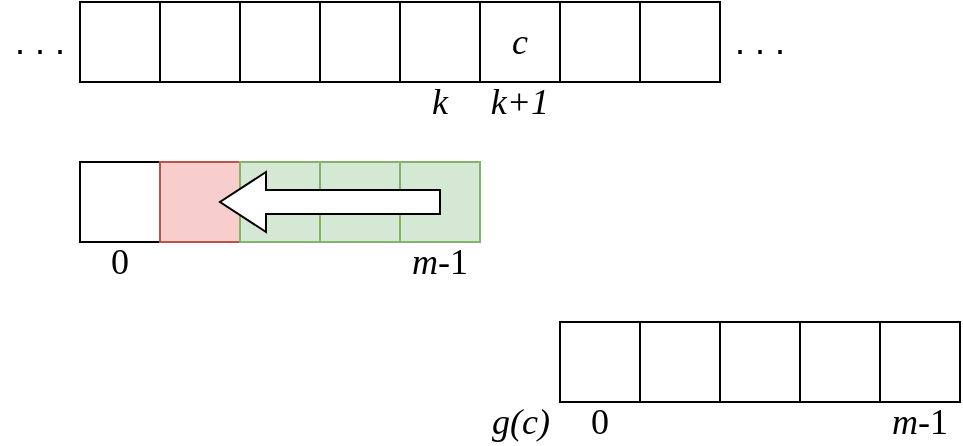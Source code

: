 <mxfile version="12.3.2" type="device" pages="1"><diagram id="L0k7uIFYoEPKFaBkymRu" name="Page-1"><mxGraphModel dx="1092" dy="816" grid="1" gridSize="10" guides="1" tooltips="1" connect="1" arrows="1" fold="1" page="1" pageScale="1" pageWidth="850" pageHeight="1100" math="0" shadow="0"><root><mxCell id="0"/><mxCell id="1" parent="0"/><mxCell id="U-mL0SdtELSIYQQi62HA-1" value="" style="whiteSpace=wrap;html=1;aspect=fixed;" parent="1" vertex="1"><mxGeometry x="40" y="40" width="40" height="40" as="geometry"/></mxCell><mxCell id="U-mL0SdtELSIYQQi62HA-2" value="" style="whiteSpace=wrap;html=1;aspect=fixed;" parent="1" vertex="1"><mxGeometry x="80" y="40" width="40" height="40" as="geometry"/></mxCell><mxCell id="U-mL0SdtELSIYQQi62HA-3" value="" style="whiteSpace=wrap;html=1;aspect=fixed;" parent="1" vertex="1"><mxGeometry x="120" y="40" width="40" height="40" as="geometry"/></mxCell><mxCell id="U-mL0SdtELSIYQQi62HA-4" value="" style="whiteSpace=wrap;html=1;aspect=fixed;" parent="1" vertex="1"><mxGeometry x="160" y="40" width="40" height="40" as="geometry"/></mxCell><mxCell id="U-mL0SdtELSIYQQi62HA-5" value="" style="whiteSpace=wrap;html=1;aspect=fixed;" parent="1" vertex="1"><mxGeometry x="200" y="40" width="40" height="40" as="geometry"/></mxCell><mxCell id="U-mL0SdtELSIYQQi62HA-6" value="&lt;i style=&quot;font-family: &amp;#34;cm&amp;#34; ; font-size: 18px ; white-space: normal&quot;&gt;c&lt;/i&gt;" style="whiteSpace=wrap;html=1;aspect=fixed;" parent="1" vertex="1"><mxGeometry x="240" y="40" width="40" height="40" as="geometry"/></mxCell><mxCell id="U-mL0SdtELSIYQQi62HA-7" value="" style="whiteSpace=wrap;html=1;aspect=fixed;" parent="1" vertex="1"><mxGeometry x="280" y="40" width="40" height="40" as="geometry"/></mxCell><mxCell id="U-mL0SdtELSIYQQi62HA-8" value="" style="whiteSpace=wrap;html=1;aspect=fixed;" parent="1" vertex="1"><mxGeometry x="40" y="120" width="40" height="40" as="geometry"/></mxCell><mxCell id="U-mL0SdtELSIYQQi62HA-9" value="" style="whiteSpace=wrap;html=1;aspect=fixed;fillColor=#f8cecc;strokeColor=#b85450;" parent="1" vertex="1"><mxGeometry x="80" y="120" width="40" height="40" as="geometry"/></mxCell><mxCell id="U-mL0SdtELSIYQQi62HA-10" value="" style="whiteSpace=wrap;html=1;aspect=fixed;fillColor=#d5e8d4;strokeColor=#82b366;" parent="1" vertex="1"><mxGeometry x="120" y="120" width="40" height="40" as="geometry"/></mxCell><mxCell id="U-mL0SdtELSIYQQi62HA-11" value="" style="whiteSpace=wrap;html=1;aspect=fixed;fillColor=#d5e8d4;strokeColor=#82b366;" parent="1" vertex="1"><mxGeometry x="160" y="120" width="40" height="40" as="geometry"/></mxCell><mxCell id="U-mL0SdtELSIYQQi62HA-12" value="" style="whiteSpace=wrap;html=1;aspect=fixed;fillColor=#d5e8d4;strokeColor=#82b366;" parent="1" vertex="1"><mxGeometry x="200" y="120" width="40" height="40" as="geometry"/></mxCell><mxCell id="U-mL0SdtELSIYQQi62HA-13" value="" style="whiteSpace=wrap;html=1;aspect=fixed;" parent="1" vertex="1"><mxGeometry x="280" y="200" width="40" height="40" as="geometry"/></mxCell><mxCell id="U-mL0SdtELSIYQQi62HA-14" value="" style="whiteSpace=wrap;html=1;aspect=fixed;" parent="1" vertex="1"><mxGeometry x="320" y="200" width="40" height="40" as="geometry"/></mxCell><mxCell id="U-mL0SdtELSIYQQi62HA-15" value="" style="whiteSpace=wrap;html=1;aspect=fixed;" parent="1" vertex="1"><mxGeometry x="360" y="200" width="40" height="40" as="geometry"/></mxCell><mxCell id="U-mL0SdtELSIYQQi62HA-16" value="" style="whiteSpace=wrap;html=1;aspect=fixed;" parent="1" vertex="1"><mxGeometry x="400" y="200" width="40" height="40" as="geometry"/></mxCell><mxCell id="U-mL0SdtELSIYQQi62HA-17" value="" style="whiteSpace=wrap;html=1;aspect=fixed;" parent="1" vertex="1"><mxGeometry x="440" y="200" width="40" height="40" as="geometry"/></mxCell><mxCell id="U-mL0SdtELSIYQQi62HA-18" value="" style="whiteSpace=wrap;html=1;aspect=fixed;" parent="1" vertex="1"><mxGeometry x="320" y="40" width="40" height="40" as="geometry"/></mxCell><mxCell id="U-mL0SdtELSIYQQi62HA-19" value="&lt;font style=&quot;font-size: 18px&quot;&gt;. . .&lt;/font&gt;" style="text;html=1;strokeColor=none;fillColor=none;align=center;verticalAlign=middle;whiteSpace=wrap;rounded=0;" parent="1" vertex="1"><mxGeometry x="360" y="50" width="40" height="20" as="geometry"/></mxCell><mxCell id="U-mL0SdtELSIYQQi62HA-20" value="&lt;font face=&quot;cm&quot; style=&quot;font-size: 18px&quot;&gt;0&lt;/font&gt;" style="text;html=1;strokeColor=none;fillColor=none;align=center;verticalAlign=middle;whiteSpace=wrap;rounded=0;" parent="1" vertex="1"><mxGeometry x="40" y="160" width="40" height="20" as="geometry"/></mxCell><mxCell id="U-mL0SdtELSIYQQi62HA-21" value="&lt;font face=&quot;cm&quot; style=&quot;font-size: 18px&quot;&gt;&lt;i&gt;m&lt;/i&gt;-1&lt;/font&gt;" style="text;html=1;strokeColor=none;fillColor=none;align=center;verticalAlign=middle;whiteSpace=wrap;rounded=0;" parent="1" vertex="1"><mxGeometry x="440" y="240" width="40" height="20" as="geometry"/></mxCell><mxCell id="U-mL0SdtELSIYQQi62HA-22" value="&lt;font face=&quot;cm&quot;&gt;&lt;span style=&quot;font-size: 18px&quot;&gt;&lt;i&gt;k&lt;/i&gt;&lt;/span&gt;&lt;/font&gt;" style="text;html=1;strokeColor=none;fillColor=none;align=center;verticalAlign=middle;whiteSpace=wrap;rounded=0;" parent="1" vertex="1"><mxGeometry x="200" y="80" width="40" height="20" as="geometry"/></mxCell><mxCell id="U-mL0SdtELSIYQQi62HA-27" value="&lt;font style=&quot;font-size: 18px&quot; face=&quot;cm&quot;&gt;&lt;i&gt;g(c)&lt;/i&gt;&lt;/font&gt;" style="text;html=1;align=center;verticalAlign=middle;resizable=0;points=[];;autosize=1;" parent="1" vertex="1"><mxGeometry x="240" y="240" width="40" height="20" as="geometry"/></mxCell><mxCell id="GImF4jwcs6KVKVyUWlGT-1" value="" style="html=1;shadow=0;dashed=0;align=center;verticalAlign=middle;shape=mxgraph.arrows2.arrow;dy=0.6;dx=23;flipH=1;notch=0;" parent="1" vertex="1"><mxGeometry x="110" y="125" width="110" height="30" as="geometry"/></mxCell><mxCell id="ltR3_zbRDyd4YjgoWGx5-1" value="&lt;font face=&quot;cm&quot; style=&quot;font-size: 18px&quot;&gt;0&lt;/font&gt;" style="text;html=1;strokeColor=none;fillColor=none;align=center;verticalAlign=middle;whiteSpace=wrap;rounded=0;" parent="1" vertex="1"><mxGeometry x="280" y="240" width="40" height="20" as="geometry"/></mxCell><mxCell id="kteBvO_nPASmwoEwyS9N-1" value="&lt;font face=&quot;cm&quot; style=&quot;font-size: 18px&quot;&gt;&lt;i&gt;m&lt;/i&gt;-1&lt;/font&gt;" style="text;html=1;strokeColor=none;fillColor=none;align=center;verticalAlign=middle;whiteSpace=wrap;rounded=0;" parent="1" vertex="1"><mxGeometry x="200" y="160" width="40" height="20" as="geometry"/></mxCell><mxCell id="7jADf7uZqH6shSGmrQDk-1" value="&lt;font style=&quot;font-size: 18px&quot;&gt;. . .&lt;/font&gt;" style="text;html=1;strokeColor=none;fillColor=none;align=center;verticalAlign=middle;whiteSpace=wrap;rounded=0;" parent="1" vertex="1"><mxGeometry y="50" width="40" height="20" as="geometry"/></mxCell><mxCell id="ZuqBR1b4d8Lp5Jgb_l_O-1" value="&lt;font face=&quot;cm&quot;&gt;&lt;span style=&quot;font-size: 18px&quot;&gt;&lt;i&gt;k+1&lt;/i&gt;&lt;/span&gt;&lt;/font&gt;" style="text;html=1;strokeColor=none;fillColor=none;align=center;verticalAlign=middle;whiteSpace=wrap;rounded=0;" vertex="1" parent="1"><mxGeometry x="240" y="80" width="40" height="20" as="geometry"/></mxCell></root></mxGraphModel></diagram></mxfile>